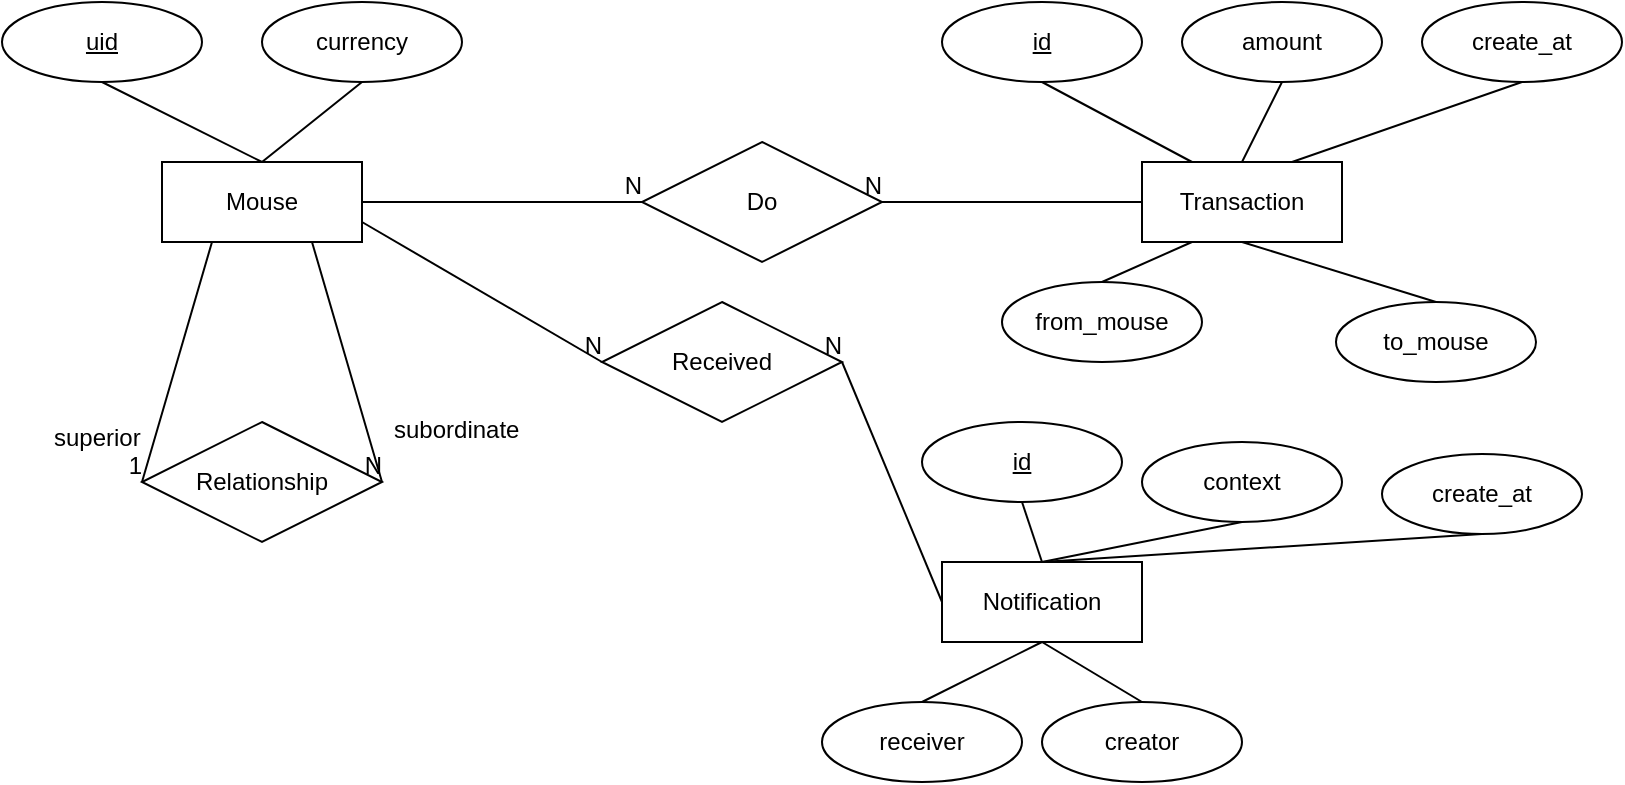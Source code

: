 <mxfile version="12.4.9" type="device"><diagram id="nQ8KKXerNocSs2o6OYDg" name="Page-1"><mxGraphModel dx="942" dy="582" grid="1" gridSize="10" guides="1" tooltips="1" connect="1" arrows="1" fold="1" page="1" pageScale="1" pageWidth="827" pageHeight="1169" math="0" shadow="0"><root><mxCell id="0"/><mxCell id="1" parent="0"/><mxCell id="LFZsenPVhunoSg3qJPh9-1" value="Mouse" style="whiteSpace=wrap;html=1;align=center;" parent="1" vertex="1"><mxGeometry x="140" y="180" width="100" height="40" as="geometry"/></mxCell><mxCell id="LFZsenPVhunoSg3qJPh9-3" value="uid" style="ellipse;whiteSpace=wrap;html=1;align=center;fontStyle=4;" parent="1" vertex="1"><mxGeometry x="60" y="100" width="100" height="40" as="geometry"/></mxCell><mxCell id="LFZsenPVhunoSg3qJPh9-4" value="currency" style="ellipse;whiteSpace=wrap;html=1;align=center;" parent="1" vertex="1"><mxGeometry x="190" y="100" width="100" height="40" as="geometry"/></mxCell><mxCell id="LFZsenPVhunoSg3qJPh9-6" value="" style="endArrow=none;html=1;rounded=0;exitX=0.5;exitY=1;exitDx=0;exitDy=0;entryX=0.5;entryY=0;entryDx=0;entryDy=0;" parent="1" source="LFZsenPVhunoSg3qJPh9-3" target="LFZsenPVhunoSg3qJPh9-1" edge="1"><mxGeometry relative="1" as="geometry"><mxPoint x="20" y="250" as="sourcePoint"/><mxPoint x="180" y="250" as="targetPoint"/></mxGeometry></mxCell><mxCell id="LFZsenPVhunoSg3qJPh9-7" value="" style="endArrow=none;html=1;rounded=0;exitX=0.5;exitY=1;exitDx=0;exitDy=0;entryX=0.5;entryY=0;entryDx=0;entryDy=0;" parent="1" source="LFZsenPVhunoSg3qJPh9-4" target="LFZsenPVhunoSg3qJPh9-1" edge="1"><mxGeometry relative="1" as="geometry"><mxPoint x="20" y="300" as="sourcePoint"/><mxPoint x="180" y="300" as="targetPoint"/></mxGeometry></mxCell><mxCell id="LFZsenPVhunoSg3qJPh9-9" value="Relationship" style="shape=rhombus;perimeter=rhombusPerimeter;whiteSpace=wrap;html=1;align=center;" parent="1" vertex="1"><mxGeometry x="130" y="310" width="120" height="60" as="geometry"/></mxCell><mxCell id="LFZsenPVhunoSg3qJPh9-12" value="superior" style="text;strokeColor=none;fillColor=none;spacingLeft=4;spacingRight=4;overflow=hidden;rotatable=0;points=[[0,0.5],[1,0.5]];portConstraint=eastwest;fontSize=12;" parent="1" vertex="1"><mxGeometry x="80" y="304" width="60" height="26" as="geometry"/></mxCell><mxCell id="LFZsenPVhunoSg3qJPh9-13" value="subordinate" style="text;strokeColor=none;fillColor=none;spacingLeft=4;spacingRight=4;overflow=hidden;rotatable=0;points=[[0,0.5],[1,0.5]];portConstraint=eastwest;fontSize=12;" parent="1" vertex="1"><mxGeometry x="250" y="300" width="80" height="26" as="geometry"/></mxCell><mxCell id="LFZsenPVhunoSg3qJPh9-15" value="" style="endArrow=none;html=1;rounded=0;entryX=0;entryY=0.5;entryDx=0;entryDy=0;exitX=0.25;exitY=1;exitDx=0;exitDy=0;" parent="1" source="LFZsenPVhunoSg3qJPh9-1" target="LFZsenPVhunoSg3qJPh9-9" edge="1"><mxGeometry relative="1" as="geometry"><mxPoint x="60" y="410" as="sourcePoint"/><mxPoint x="220" y="410" as="targetPoint"/></mxGeometry></mxCell><mxCell id="LFZsenPVhunoSg3qJPh9-16" value="1" style="resizable=0;html=1;align=right;verticalAlign=bottom;" parent="LFZsenPVhunoSg3qJPh9-15" connectable="0" vertex="1"><mxGeometry x="1" relative="1" as="geometry"/></mxCell><mxCell id="LFZsenPVhunoSg3qJPh9-17" value="" style="endArrow=none;html=1;rounded=0;exitX=0.75;exitY=1;exitDx=0;exitDy=0;entryX=1;entryY=0.5;entryDx=0;entryDy=0;" parent="1" source="LFZsenPVhunoSg3qJPh9-1" target="LFZsenPVhunoSg3qJPh9-9" edge="1"><mxGeometry relative="1" as="geometry"><mxPoint x="220" y="420" as="sourcePoint"/><mxPoint x="380" y="420" as="targetPoint"/></mxGeometry></mxCell><mxCell id="LFZsenPVhunoSg3qJPh9-18" value="N" style="resizable=0;html=1;align=right;verticalAlign=bottom;" parent="LFZsenPVhunoSg3qJPh9-17" connectable="0" vertex="1"><mxGeometry x="1" relative="1" as="geometry"/></mxCell><mxCell id="jKL4u6dfTPQrUZNWc4_H-1" value="Do" style="shape=rhombus;perimeter=rhombusPerimeter;whiteSpace=wrap;html=1;align=center;" parent="1" vertex="1"><mxGeometry x="380" y="170" width="120" height="60" as="geometry"/></mxCell><mxCell id="jKL4u6dfTPQrUZNWc4_H-2" value="Transaction" style="whiteSpace=wrap;html=1;align=center;" parent="1" vertex="1"><mxGeometry x="630" y="180" width="100" height="40" as="geometry"/></mxCell><mxCell id="jKL4u6dfTPQrUZNWc4_H-3" value="id" style="ellipse;whiteSpace=wrap;html=1;align=center;fontStyle=4;" parent="1" vertex="1"><mxGeometry x="530" y="100" width="100" height="40" as="geometry"/></mxCell><mxCell id="jKL4u6dfTPQrUZNWc4_H-4" value="amount" style="ellipse;whiteSpace=wrap;html=1;align=center;" parent="1" vertex="1"><mxGeometry x="650" y="100" width="100" height="40" as="geometry"/></mxCell><mxCell id="jKL4u6dfTPQrUZNWc4_H-5" value="" style="endArrow=none;html=1;rounded=0;exitX=1;exitY=0.5;exitDx=0;exitDy=0;entryX=0;entryY=0.5;entryDx=0;entryDy=0;" parent="1" source="LFZsenPVhunoSg3qJPh9-1" target="jKL4u6dfTPQrUZNWc4_H-1" edge="1"><mxGeometry relative="1" as="geometry"><mxPoint x="320" y="290" as="sourcePoint"/><mxPoint x="480" y="290" as="targetPoint"/></mxGeometry></mxCell><mxCell id="jKL4u6dfTPQrUZNWc4_H-6" value="N" style="resizable=0;html=1;align=right;verticalAlign=bottom;" parent="jKL4u6dfTPQrUZNWc4_H-5" connectable="0" vertex="1"><mxGeometry x="1" relative="1" as="geometry"/></mxCell><mxCell id="jKL4u6dfTPQrUZNWc4_H-7" value="" style="endArrow=none;html=1;rounded=0;entryX=1;entryY=0.5;entryDx=0;entryDy=0;exitX=0;exitY=0.5;exitDx=0;exitDy=0;" parent="1" source="jKL4u6dfTPQrUZNWc4_H-2" target="jKL4u6dfTPQrUZNWc4_H-1" edge="1"><mxGeometry relative="1" as="geometry"><mxPoint x="410" y="420" as="sourcePoint"/><mxPoint x="570" y="420" as="targetPoint"/></mxGeometry></mxCell><mxCell id="jKL4u6dfTPQrUZNWc4_H-8" value="N" style="resizable=0;html=1;align=right;verticalAlign=bottom;" parent="jKL4u6dfTPQrUZNWc4_H-7" connectable="0" vertex="1"><mxGeometry x="1" relative="1" as="geometry"/></mxCell><mxCell id="jKL4u6dfTPQrUZNWc4_H-9" value="create_at" style="ellipse;whiteSpace=wrap;html=1;align=center;" parent="1" vertex="1"><mxGeometry x="770" y="100" width="100" height="40" as="geometry"/></mxCell><mxCell id="jKL4u6dfTPQrUZNWc4_H-10" value="" style="endArrow=none;html=1;rounded=0;exitX=0.5;exitY=1;exitDx=0;exitDy=0;entryX=0.25;entryY=0;entryDx=0;entryDy=0;" parent="1" source="jKL4u6dfTPQrUZNWc4_H-3" target="jKL4u6dfTPQrUZNWc4_H-2" edge="1"><mxGeometry relative="1" as="geometry"><mxPoint x="610" y="340" as="sourcePoint"/><mxPoint x="647" y="190" as="targetPoint"/></mxGeometry></mxCell><mxCell id="jKL4u6dfTPQrUZNWc4_H-11" value="" style="endArrow=none;html=1;rounded=0;entryX=0.5;entryY=0;entryDx=0;entryDy=0;" parent="1" target="jKL4u6dfTPQrUZNWc4_H-2" edge="1"><mxGeometry relative="1" as="geometry"><mxPoint x="700" y="140" as="sourcePoint"/><mxPoint x="760" y="350" as="targetPoint"/></mxGeometry></mxCell><mxCell id="jKL4u6dfTPQrUZNWc4_H-12" value="" style="endArrow=none;html=1;rounded=0;exitX=0.5;exitY=1;exitDx=0;exitDy=0;entryX=0.75;entryY=0;entryDx=0;entryDy=0;" parent="1" source="jKL4u6dfTPQrUZNWc4_H-9" target="jKL4u6dfTPQrUZNWc4_H-2" edge="1"><mxGeometry relative="1" as="geometry"><mxPoint x="580" y="310" as="sourcePoint"/><mxPoint x="740" y="310" as="targetPoint"/></mxGeometry></mxCell><mxCell id="jKL4u6dfTPQrUZNWc4_H-14" value="from_mouse" style="ellipse;whiteSpace=wrap;html=1;align=center;" parent="1" vertex="1"><mxGeometry x="560" y="240" width="100" height="40" as="geometry"/></mxCell><mxCell id="jKL4u6dfTPQrUZNWc4_H-15" value="to_mouse" style="ellipse;whiteSpace=wrap;html=1;align=center;" parent="1" vertex="1"><mxGeometry x="727" y="250" width="100" height="40" as="geometry"/></mxCell><mxCell id="jKL4u6dfTPQrUZNWc4_H-17" value="" style="endArrow=none;html=1;rounded=0;exitX=0.25;exitY=1;exitDx=0;exitDy=0;entryX=0.5;entryY=0;entryDx=0;entryDy=0;" parent="1" source="jKL4u6dfTPQrUZNWc4_H-2" target="jKL4u6dfTPQrUZNWc4_H-14" edge="1"><mxGeometry relative="1" as="geometry"><mxPoint x="350" y="390" as="sourcePoint"/><mxPoint x="510" y="390" as="targetPoint"/></mxGeometry></mxCell><mxCell id="jKL4u6dfTPQrUZNWc4_H-18" value="" style="endArrow=none;html=1;rounded=0;exitX=0.5;exitY=1;exitDx=0;exitDy=0;entryX=0.5;entryY=0;entryDx=0;entryDy=0;" parent="1" source="jKL4u6dfTPQrUZNWc4_H-2" target="jKL4u6dfTPQrUZNWc4_H-15" edge="1"><mxGeometry relative="1" as="geometry"><mxPoint x="430" y="380" as="sourcePoint"/><mxPoint x="590" y="380" as="targetPoint"/></mxGeometry></mxCell><mxCell id="jKL4u6dfTPQrUZNWc4_H-19" value="Received" style="shape=rhombus;perimeter=rhombusPerimeter;whiteSpace=wrap;html=1;align=center;" parent="1" vertex="1"><mxGeometry x="360" y="250" width="120" height="60" as="geometry"/></mxCell><mxCell id="jKL4u6dfTPQrUZNWc4_H-21" value="" style="endArrow=none;html=1;rounded=0;exitX=0;exitY=0.5;exitDx=0;exitDy=0;entryX=1;entryY=0.5;entryDx=0;entryDy=0;" parent="1" source="jKL4u6dfTPQrUZNWc4_H-23" target="jKL4u6dfTPQrUZNWc4_H-19" edge="1"><mxGeometry relative="1" as="geometry"><mxPoint x="350" y="280" as="sourcePoint"/><mxPoint x="510" y="280" as="targetPoint"/></mxGeometry></mxCell><mxCell id="jKL4u6dfTPQrUZNWc4_H-22" value="N" style="resizable=0;html=1;align=right;verticalAlign=bottom;" parent="jKL4u6dfTPQrUZNWc4_H-21" connectable="0" vertex="1"><mxGeometry x="1" relative="1" as="geometry"/></mxCell><mxCell id="jKL4u6dfTPQrUZNWc4_H-23" value="Notification" style="whiteSpace=wrap;html=1;align=center;" parent="1" vertex="1"><mxGeometry x="530" y="380" width="100" height="40" as="geometry"/></mxCell><mxCell id="jKL4u6dfTPQrUZNWc4_H-26" value="id" style="ellipse;whiteSpace=wrap;html=1;align=center;fontStyle=4;" parent="1" vertex="1"><mxGeometry x="520" y="310" width="100" height="40" as="geometry"/></mxCell><mxCell id="jKL4u6dfTPQrUZNWc4_H-27" value="create_at" style="ellipse;whiteSpace=wrap;html=1;align=center;" parent="1" vertex="1"><mxGeometry x="750" y="326" width="100" height="40" as="geometry"/></mxCell><mxCell id="jKL4u6dfTPQrUZNWc4_H-28" value="context" style="ellipse;whiteSpace=wrap;html=1;align=center;" parent="1" vertex="1"><mxGeometry x="630" y="320" width="100" height="40" as="geometry"/></mxCell><mxCell id="jKL4u6dfTPQrUZNWc4_H-29" value="" style="endArrow=none;html=1;rounded=0;exitX=0.5;exitY=1;exitDx=0;exitDy=0;entryX=0.5;entryY=0;entryDx=0;entryDy=0;" parent="1" source="jKL4u6dfTPQrUZNWc4_H-26" target="jKL4u6dfTPQrUZNWc4_H-23" edge="1"><mxGeometry relative="1" as="geometry"><mxPoint x="330" y="450" as="sourcePoint"/><mxPoint x="490" y="450" as="targetPoint"/></mxGeometry></mxCell><mxCell id="jKL4u6dfTPQrUZNWc4_H-30" value="" style="endArrow=none;html=1;rounded=0;exitX=0.5;exitY=1;exitDx=0;exitDy=0;entryX=0.5;entryY=0;entryDx=0;entryDy=0;" parent="1" source="jKL4u6dfTPQrUZNWc4_H-28" target="jKL4u6dfTPQrUZNWc4_H-23" edge="1"><mxGeometry relative="1" as="geometry"><mxPoint x="650" y="460" as="sourcePoint"/><mxPoint x="810" y="460" as="targetPoint"/></mxGeometry></mxCell><mxCell id="jKL4u6dfTPQrUZNWc4_H-31" value="" style="endArrow=none;html=1;rounded=0;entryX=0.5;entryY=1;entryDx=0;entryDy=0;exitX=0.5;exitY=0;exitDx=0;exitDy=0;" parent="1" source="jKL4u6dfTPQrUZNWc4_H-23" target="jKL4u6dfTPQrUZNWc4_H-27" edge="1"><mxGeometry relative="1" as="geometry"><mxPoint x="580" y="380" as="sourcePoint"/><mxPoint x="820" y="430" as="targetPoint"/></mxGeometry></mxCell><mxCell id="jKL4u6dfTPQrUZNWc4_H-32" value="receiver" style="ellipse;whiteSpace=wrap;html=1;align=center;" parent="1" vertex="1"><mxGeometry x="470" y="450" width="100" height="40" as="geometry"/></mxCell><mxCell id="jKL4u6dfTPQrUZNWc4_H-33" value="" style="endArrow=none;html=1;rounded=0;exitX=0.5;exitY=1;exitDx=0;exitDy=0;entryX=0.5;entryY=0;entryDx=0;entryDy=0;" parent="1" source="jKL4u6dfTPQrUZNWc4_H-23" target="jKL4u6dfTPQrUZNWc4_H-32" edge="1"><mxGeometry relative="1" as="geometry"><mxPoint x="590" y="450" as="sourcePoint"/><mxPoint x="750" y="450" as="targetPoint"/></mxGeometry></mxCell><mxCell id="jKL4u6dfTPQrUZNWc4_H-34" value="creator" style="ellipse;whiteSpace=wrap;html=1;align=center;" parent="1" vertex="1"><mxGeometry x="580" y="450" width="100" height="40" as="geometry"/></mxCell><mxCell id="jKL4u6dfTPQrUZNWc4_H-35" value="" style="endArrow=none;html=1;rounded=0;entryX=0.5;entryY=0;entryDx=0;entryDy=0;" parent="1" target="jKL4u6dfTPQrUZNWc4_H-34" edge="1"><mxGeometry relative="1" as="geometry"><mxPoint x="580" y="420" as="sourcePoint"/><mxPoint x="840" y="440" as="targetPoint"/></mxGeometry></mxCell><mxCell id="jKL4u6dfTPQrUZNWc4_H-38" value="" style="endArrow=none;html=1;rounded=0;exitX=1;exitY=0.75;exitDx=0;exitDy=0;entryX=0;entryY=0.5;entryDx=0;entryDy=0;" parent="1" source="LFZsenPVhunoSg3qJPh9-1" target="jKL4u6dfTPQrUZNWc4_H-19" edge="1"><mxGeometry relative="1" as="geometry"><mxPoint x="280" y="270" as="sourcePoint"/><mxPoint x="440" y="270" as="targetPoint"/></mxGeometry></mxCell><mxCell id="jKL4u6dfTPQrUZNWc4_H-39" value="N" style="resizable=0;html=1;align=right;verticalAlign=bottom;" parent="jKL4u6dfTPQrUZNWc4_H-38" connectable="0" vertex="1"><mxGeometry x="1" relative="1" as="geometry"/></mxCell></root></mxGraphModel></diagram></mxfile>